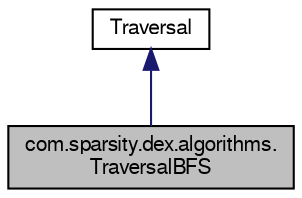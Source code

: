 digraph "com.sparsity.dex.algorithms.TraversalBFS"
{
  edge [fontname="FreeSans",fontsize="10",labelfontname="FreeSans",labelfontsize="10"];
  node [fontname="FreeSans",fontsize="10",shape=record];
  Node1 [label="com.sparsity.dex.algorithms.\lTraversalBFS",height=0.2,width=0.4,color="black", fillcolor="grey75", style="filled" fontcolor="black"];
  Node2 -> Node1 [dir="back",color="midnightblue",fontsize="10",style="solid",fontname="FreeSans"];
  Node2 [label="Traversal",height=0.2,width=0.4,color="black", fillcolor="white", style="filled",URL="$classcom_1_1sparsity_1_1dex_1_1algorithms_1_1Traversal.html",tooltip="Traversal class."];
}
